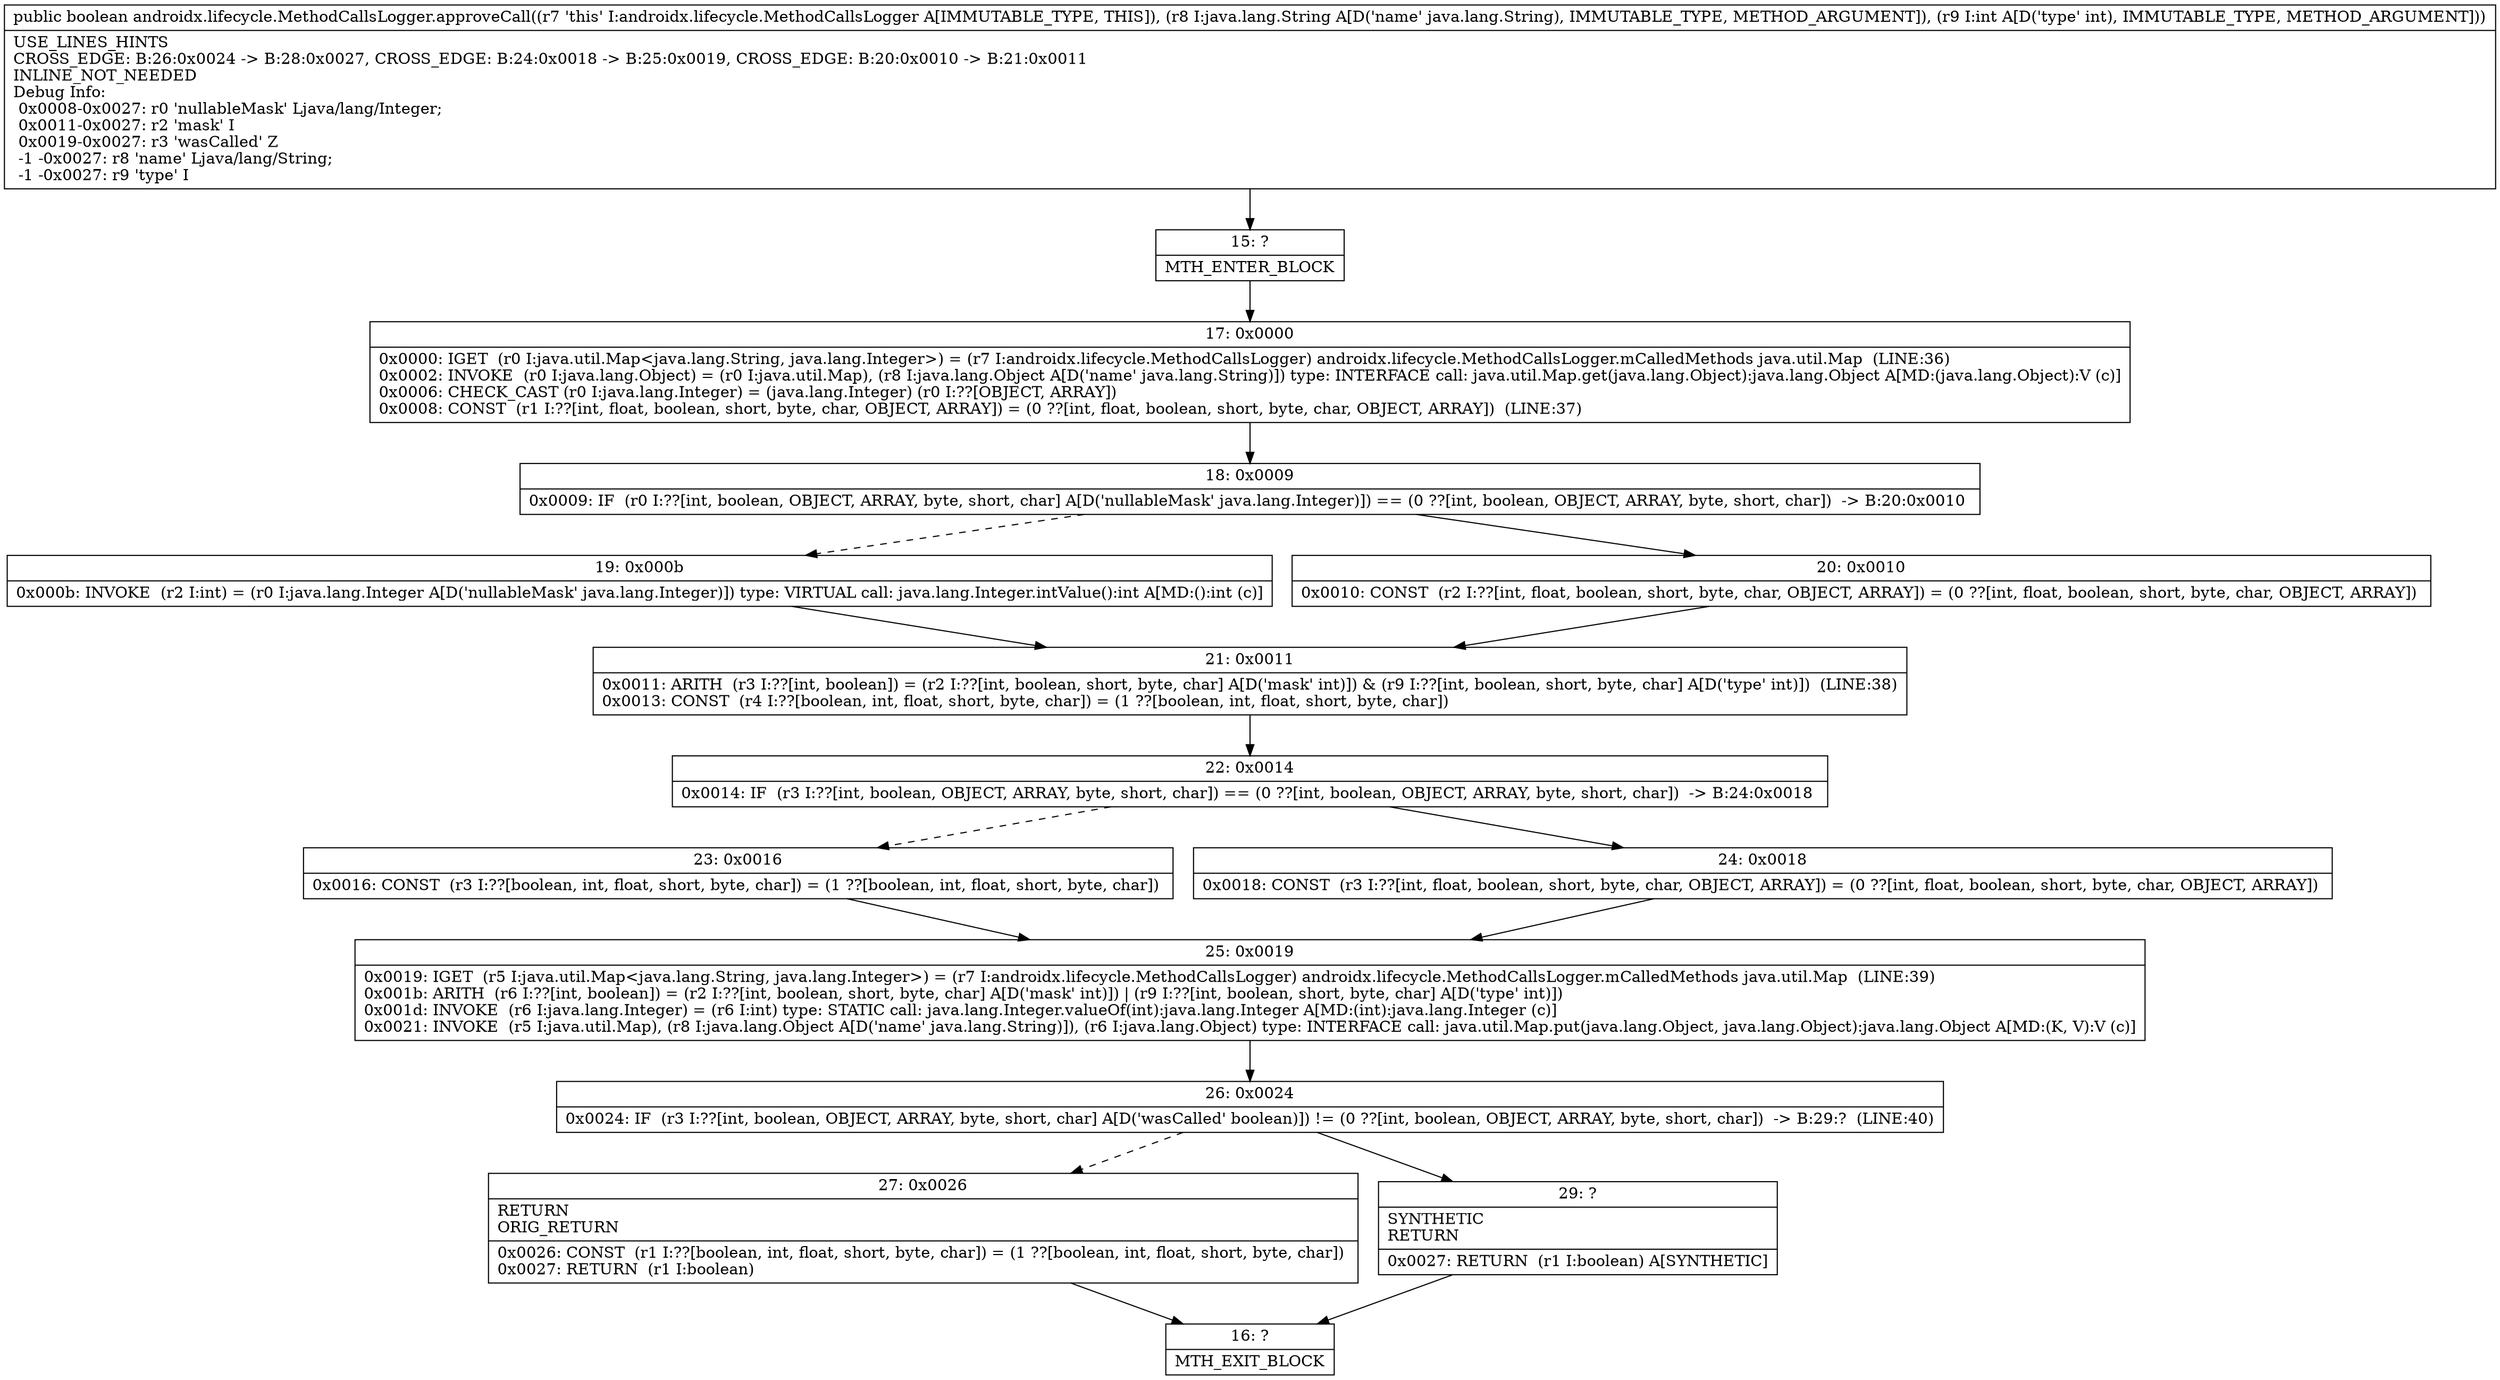 digraph "CFG forandroidx.lifecycle.MethodCallsLogger.approveCall(Ljava\/lang\/String;I)Z" {
Node_15 [shape=record,label="{15\:\ ?|MTH_ENTER_BLOCK\l}"];
Node_17 [shape=record,label="{17\:\ 0x0000|0x0000: IGET  (r0 I:java.util.Map\<java.lang.String, java.lang.Integer\>) = (r7 I:androidx.lifecycle.MethodCallsLogger) androidx.lifecycle.MethodCallsLogger.mCalledMethods java.util.Map  (LINE:36)\l0x0002: INVOKE  (r0 I:java.lang.Object) = (r0 I:java.util.Map), (r8 I:java.lang.Object A[D('name' java.lang.String)]) type: INTERFACE call: java.util.Map.get(java.lang.Object):java.lang.Object A[MD:(java.lang.Object):V (c)]\l0x0006: CHECK_CAST (r0 I:java.lang.Integer) = (java.lang.Integer) (r0 I:??[OBJECT, ARRAY]) \l0x0008: CONST  (r1 I:??[int, float, boolean, short, byte, char, OBJECT, ARRAY]) = (0 ??[int, float, boolean, short, byte, char, OBJECT, ARRAY])  (LINE:37)\l}"];
Node_18 [shape=record,label="{18\:\ 0x0009|0x0009: IF  (r0 I:??[int, boolean, OBJECT, ARRAY, byte, short, char] A[D('nullableMask' java.lang.Integer)]) == (0 ??[int, boolean, OBJECT, ARRAY, byte, short, char])  \-\> B:20:0x0010 \l}"];
Node_19 [shape=record,label="{19\:\ 0x000b|0x000b: INVOKE  (r2 I:int) = (r0 I:java.lang.Integer A[D('nullableMask' java.lang.Integer)]) type: VIRTUAL call: java.lang.Integer.intValue():int A[MD:():int (c)]\l}"];
Node_21 [shape=record,label="{21\:\ 0x0011|0x0011: ARITH  (r3 I:??[int, boolean]) = (r2 I:??[int, boolean, short, byte, char] A[D('mask' int)]) & (r9 I:??[int, boolean, short, byte, char] A[D('type' int)])  (LINE:38)\l0x0013: CONST  (r4 I:??[boolean, int, float, short, byte, char]) = (1 ??[boolean, int, float, short, byte, char]) \l}"];
Node_22 [shape=record,label="{22\:\ 0x0014|0x0014: IF  (r3 I:??[int, boolean, OBJECT, ARRAY, byte, short, char]) == (0 ??[int, boolean, OBJECT, ARRAY, byte, short, char])  \-\> B:24:0x0018 \l}"];
Node_23 [shape=record,label="{23\:\ 0x0016|0x0016: CONST  (r3 I:??[boolean, int, float, short, byte, char]) = (1 ??[boolean, int, float, short, byte, char]) \l}"];
Node_25 [shape=record,label="{25\:\ 0x0019|0x0019: IGET  (r5 I:java.util.Map\<java.lang.String, java.lang.Integer\>) = (r7 I:androidx.lifecycle.MethodCallsLogger) androidx.lifecycle.MethodCallsLogger.mCalledMethods java.util.Map  (LINE:39)\l0x001b: ARITH  (r6 I:??[int, boolean]) = (r2 I:??[int, boolean, short, byte, char] A[D('mask' int)]) \| (r9 I:??[int, boolean, short, byte, char] A[D('type' int)]) \l0x001d: INVOKE  (r6 I:java.lang.Integer) = (r6 I:int) type: STATIC call: java.lang.Integer.valueOf(int):java.lang.Integer A[MD:(int):java.lang.Integer (c)]\l0x0021: INVOKE  (r5 I:java.util.Map), (r8 I:java.lang.Object A[D('name' java.lang.String)]), (r6 I:java.lang.Object) type: INTERFACE call: java.util.Map.put(java.lang.Object, java.lang.Object):java.lang.Object A[MD:(K, V):V (c)]\l}"];
Node_26 [shape=record,label="{26\:\ 0x0024|0x0024: IF  (r3 I:??[int, boolean, OBJECT, ARRAY, byte, short, char] A[D('wasCalled' boolean)]) != (0 ??[int, boolean, OBJECT, ARRAY, byte, short, char])  \-\> B:29:?  (LINE:40)\l}"];
Node_27 [shape=record,label="{27\:\ 0x0026|RETURN\lORIG_RETURN\l|0x0026: CONST  (r1 I:??[boolean, int, float, short, byte, char]) = (1 ??[boolean, int, float, short, byte, char]) \l0x0027: RETURN  (r1 I:boolean) \l}"];
Node_16 [shape=record,label="{16\:\ ?|MTH_EXIT_BLOCK\l}"];
Node_29 [shape=record,label="{29\:\ ?|SYNTHETIC\lRETURN\l|0x0027: RETURN  (r1 I:boolean) A[SYNTHETIC]\l}"];
Node_24 [shape=record,label="{24\:\ 0x0018|0x0018: CONST  (r3 I:??[int, float, boolean, short, byte, char, OBJECT, ARRAY]) = (0 ??[int, float, boolean, short, byte, char, OBJECT, ARRAY]) \l}"];
Node_20 [shape=record,label="{20\:\ 0x0010|0x0010: CONST  (r2 I:??[int, float, boolean, short, byte, char, OBJECT, ARRAY]) = (0 ??[int, float, boolean, short, byte, char, OBJECT, ARRAY]) \l}"];
MethodNode[shape=record,label="{public boolean androidx.lifecycle.MethodCallsLogger.approveCall((r7 'this' I:androidx.lifecycle.MethodCallsLogger A[IMMUTABLE_TYPE, THIS]), (r8 I:java.lang.String A[D('name' java.lang.String), IMMUTABLE_TYPE, METHOD_ARGUMENT]), (r9 I:int A[D('type' int), IMMUTABLE_TYPE, METHOD_ARGUMENT]))  | USE_LINES_HINTS\lCROSS_EDGE: B:26:0x0024 \-\> B:28:0x0027, CROSS_EDGE: B:24:0x0018 \-\> B:25:0x0019, CROSS_EDGE: B:20:0x0010 \-\> B:21:0x0011\lINLINE_NOT_NEEDED\lDebug Info:\l  0x0008\-0x0027: r0 'nullableMask' Ljava\/lang\/Integer;\l  0x0011\-0x0027: r2 'mask' I\l  0x0019\-0x0027: r3 'wasCalled' Z\l  \-1 \-0x0027: r8 'name' Ljava\/lang\/String;\l  \-1 \-0x0027: r9 'type' I\l}"];
MethodNode -> Node_15;Node_15 -> Node_17;
Node_17 -> Node_18;
Node_18 -> Node_19[style=dashed];
Node_18 -> Node_20;
Node_19 -> Node_21;
Node_21 -> Node_22;
Node_22 -> Node_23[style=dashed];
Node_22 -> Node_24;
Node_23 -> Node_25;
Node_25 -> Node_26;
Node_26 -> Node_27[style=dashed];
Node_26 -> Node_29;
Node_27 -> Node_16;
Node_29 -> Node_16;
Node_24 -> Node_25;
Node_20 -> Node_21;
}

